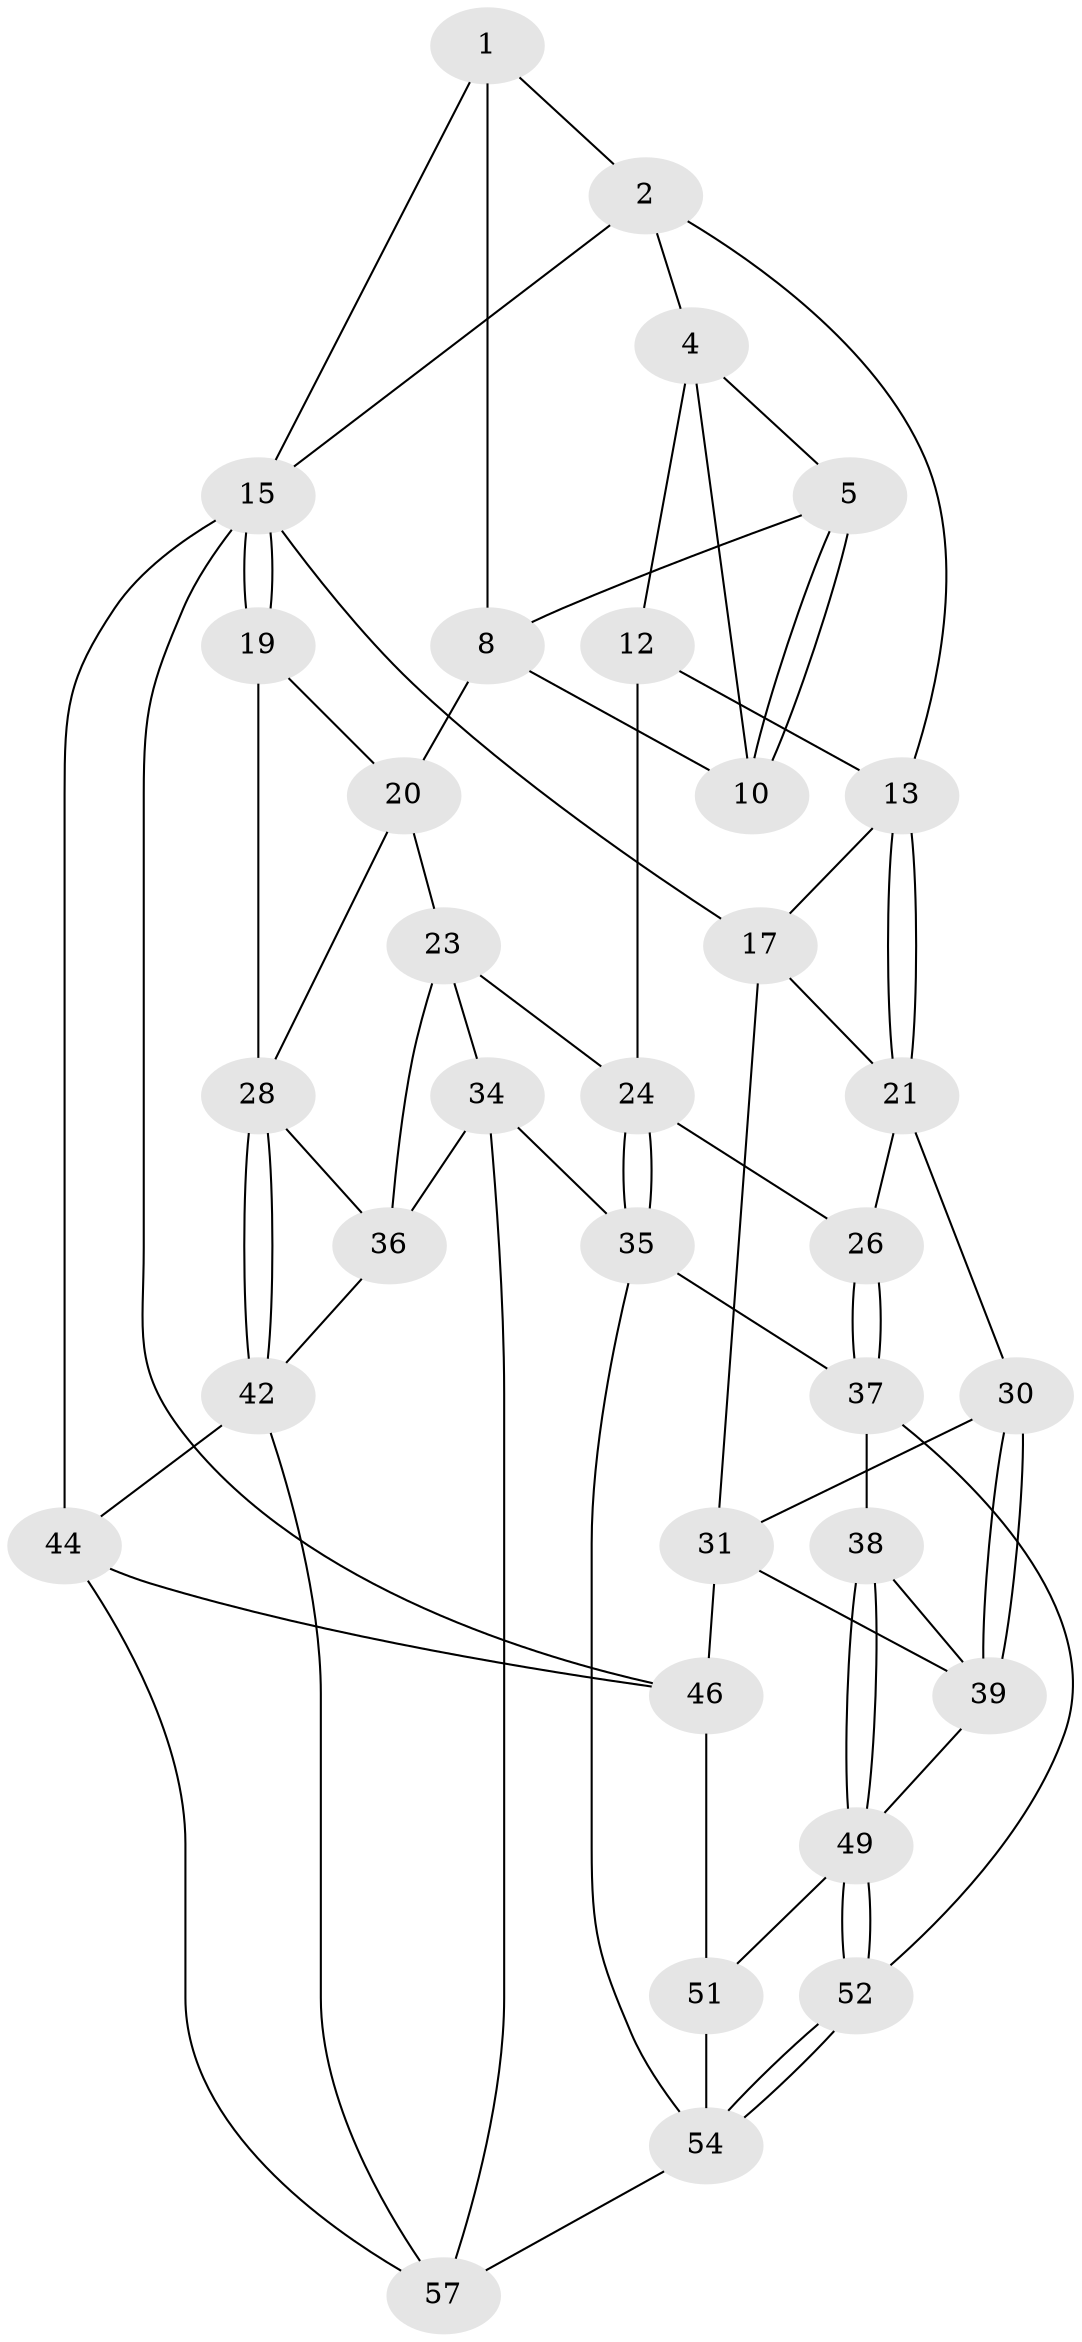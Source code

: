// original degree distribution, {3: 0.034482758620689655, 4: 0.20689655172413793, 5: 0.5862068965517241, 6: 0.1724137931034483}
// Generated by graph-tools (version 1.1) at 2025/42/03/06/25 10:42:36]
// undirected, 33 vertices, 72 edges
graph export_dot {
graph [start="1"]
  node [color=gray90,style=filled];
  1 [pos="+0.5839423757287452+0",super="+7"];
  2 [pos="+0+0",super="+3"];
  4 [pos="+0.3930174672101291+0.11447006845879813",super="+11"];
  5 [pos="+0.5553777805045208+0.0310641632561224",super="+6"];
  8 [pos="+0.7181197073182367+0.08467510732889538",super="+9"];
  10 [pos="+0.6579337211246826+0.26733605782631836"];
  12 [pos="+0.5148987538335722+0.33132965624117816"];
  13 [pos="+0.3937411783428578+0.3437469575609418",super="+14"];
  15 [pos="+1+0",super="+16"];
  17 [pos="+0.1401849433726536+0.42859082238506635",super="+18"];
  19 [pos="+1+0.1472371242227279"];
  20 [pos="+0.7433547098515468+0.3038673951794767",super="+22"];
  21 [pos="+0.26186762476541864+0.4574916876364643",super="+27"];
  23 [pos="+0.7399640179674539+0.5245271838239028",super="+33"];
  24 [pos="+0.6717140697675241+0.5454409070759224",super="+25"];
  26 [pos="+0.4635374327063042+0.625028359734394"];
  28 [pos="+1+0.5100083546293607",super="+29"];
  30 [pos="+0.2751738647860978+0.6277979139567463"];
  31 [pos="+0.04787414543198488+0.6366168569820101",super="+32"];
  34 [pos="+0.6181595889473342+0.8092905236621901",super="+53"];
  35 [pos="+0.6081093626773247+0.8100331630943786",super="+40"];
  36 [pos="+0.8504925216235136+0.7376642988715084",super="+43"];
  37 [pos="+0.48147647067846666+0.7114364655410017",super="+41"];
  38 [pos="+0.35033513868578187+0.7285423097968466"];
  39 [pos="+0.24725471837813515+0.7373203187181266",super="+48"];
  42 [pos="+1+0.9182205551711603",super="+45"];
  44 [pos="+1+1"];
  46 [pos="+0+0.9008894554804897",super="+47"];
  49 [pos="+0.24876187561377858+0.8467831025310192",super="+50"];
  51 [pos="+0.2125739078513682+0.8677177855108614",super="+55"];
  52 [pos="+0.39629092900663154+0.8545422980335667"];
  54 [pos="+0.34412961728317065+1",super="+56"];
  57 [pos="+0.7635255343948201+0.949082504156748",super="+58"];
  1 -- 2;
  1 -- 8;
  1 -- 15;
  2 -- 15;
  2 -- 4;
  2 -- 13;
  4 -- 5;
  4 -- 10;
  4 -- 12;
  5 -- 10;
  5 -- 10;
  5 -- 8;
  8 -- 10;
  8 -- 20;
  12 -- 13;
  12 -- 24;
  13 -- 21;
  13 -- 21;
  13 -- 17;
  15 -- 19;
  15 -- 19;
  15 -- 44;
  15 -- 17;
  15 -- 46;
  17 -- 21;
  17 -- 31;
  19 -- 20;
  19 -- 28;
  20 -- 28;
  20 -- 23;
  21 -- 26;
  21 -- 30;
  23 -- 24;
  23 -- 34;
  23 -- 36;
  24 -- 35;
  24 -- 35;
  24 -- 26;
  26 -- 37;
  26 -- 37;
  28 -- 42;
  28 -- 42;
  28 -- 36;
  30 -- 31;
  30 -- 39;
  30 -- 39;
  31 -- 39;
  31 -- 46;
  34 -- 35;
  34 -- 57;
  34 -- 36;
  35 -- 54;
  35 -- 37;
  36 -- 42;
  37 -- 38;
  37 -- 52;
  38 -- 39;
  38 -- 49;
  38 -- 49;
  39 -- 49;
  42 -- 57;
  42 -- 44;
  44 -- 57;
  44 -- 46;
  46 -- 51 [weight=2];
  49 -- 52;
  49 -- 52;
  49 -- 51;
  51 -- 54;
  52 -- 54;
  52 -- 54;
  54 -- 57;
}
